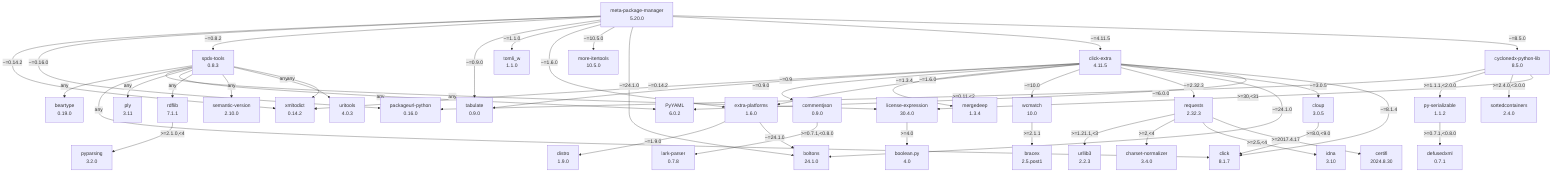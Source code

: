flowchart TD
    classDef missing stroke-dasharray: 5
    beartype["beartype\n0.19.0"]
    boltons["boltons\n24.1.0"]
    boolean-py["boolean.py\n4.0"]
    bracex["bracex\n2.5.post1"]
    certifi["certifi\n2024.8.30"]
    charset-normalizer["charset-normalizer\n3.4.0"]
    click-extra["click-extra\n4.11.5"]
    click_0["click\n8.1.7"]
    cloup["cloup\n3.0.5"]
    commentjson["commentjson\n0.9.0"]
    cyclonedx-python-lib["cyclonedx-python-lib\n8.5.0"]
    defusedxml["defusedxml\n0.7.1"]
    distro["distro\n1.9.0"]
    extra-platforms["extra-platforms\n1.6.0"]
    idna["idna\n3.10"]
    lark-parser["lark-parser\n0.7.8"]
    license-expression["license-expression\n30.4.0"]
    mergedeep["mergedeep\n1.3.4"]
    meta-package-manager["meta-package-manager\n5.20.0"]
    more-itertools["more-itertools\n10.5.0"]
    packageurl-python["packageurl-python\n0.16.0"]
    ply["ply\n3.11"]
    py-serializable["py-serializable\n1.1.2"]
    pyparsing["pyparsing\n3.2.0"]
    pyyaml["PyYAML\n6.0.2"]
    rdflib["rdflib\n7.1.1"]
    requests["requests\n2.32.3"]
    semantic-version["semantic-version\n2.10.0"]
    sortedcontainers["sortedcontainers\n2.4.0"]
    spdx-tools["spdx-tools\n0.8.3"]
    tabulate["tabulate\n0.9.0"]
    tomli-w["tomli_w\n1.1.0"]
    uritools["uritools\n4.0.3"]
    urllib3["urllib3\n2.2.3"]
    wcmatch["wcmatch\n10.0"]
    xmltodict["xmltodict\n0.14.2"]
    click-extra -- "~=0.14.2" --> xmltodict
    click-extra -- "~=0.9" --> tabulate
    click-extra -- "~=0.9.0" --> commentjson
    click-extra -- "~=1.3.4" --> mergedeep
    click-extra -- "~=1.6.0" --> extra-platforms
    click-extra -- "~=10.0" --> wcmatch
    click-extra -- "~=2.32.3" --> requests
    click-extra -- "~=24.1.0" --> boltons
    click-extra -- "~=3.0.5" --> cloup
    click-extra -- "~=6.0.0" --> pyyaml
    click-extra -- "~=8.1.4" --> click_0
    cloup -- ">=8.0,<9.0" --> click_0
    commentjson -- ">=0.7.1,<0.8.0" --> lark-parser
    cyclonedx-python-lib -- ">=0.11,<2" --> packageurl-python
    cyclonedx-python-lib -- ">=1.1.1,<2.0.0" --> py-serializable
    cyclonedx-python-lib -- ">=2.4.0,<3.0.0" --> sortedcontainers
    cyclonedx-python-lib -- ">=30,<31" --> license-expression
    extra-platforms -- "~=1.9.0" --> distro
    extra-platforms -- "~=24.1.0" --> boltons
    license-expression -- ">=4.0" --> boolean-py
    meta-package-manager -- "~=0.14.2" --> xmltodict
    meta-package-manager -- "~=0.16.0" --> packageurl-python
    meta-package-manager -- "~=0.8.2" --> spdx-tools
    meta-package-manager -- "~=0.9.0" --> tabulate
    meta-package-manager -- "~=1.1.0" --> tomli-w
    meta-package-manager -- "~=1.6.0" --> extra-platforms
    meta-package-manager -- "~=10.5.0" --> more-itertools
    meta-package-manager -- "~=24.1.0" --> boltons
    meta-package-manager -- "~=4.11.5" --> click-extra
    meta-package-manager -- "~=8.5.0" --> cyclonedx-python-lib
    py-serializable -- ">=0.7.1,<0.8.0" --> defusedxml
    rdflib -- ">=2.1.0,<4" --> pyparsing
    requests -- ">=1.21.1,<3" --> urllib3
    requests -- ">=2,<4" --> charset-normalizer
    requests -- ">=2.5,<4" --> idna
    requests -- ">=2017.4.17" --> certifi
    spdx-tools -- "any" --> beartype
    spdx-tools -- "any" --> click_0
    spdx-tools -- "any" --> license-expression
    spdx-tools -- "any" --> ply
    spdx-tools -- "any" --> pyyaml
    spdx-tools -- "any" --> rdflib
    spdx-tools -- "any" --> semantic-version
    spdx-tools -- "any" --> uritools
    spdx-tools -- "any" --> xmltodict
    wcmatch -- ">=2.1.1" --> bracex